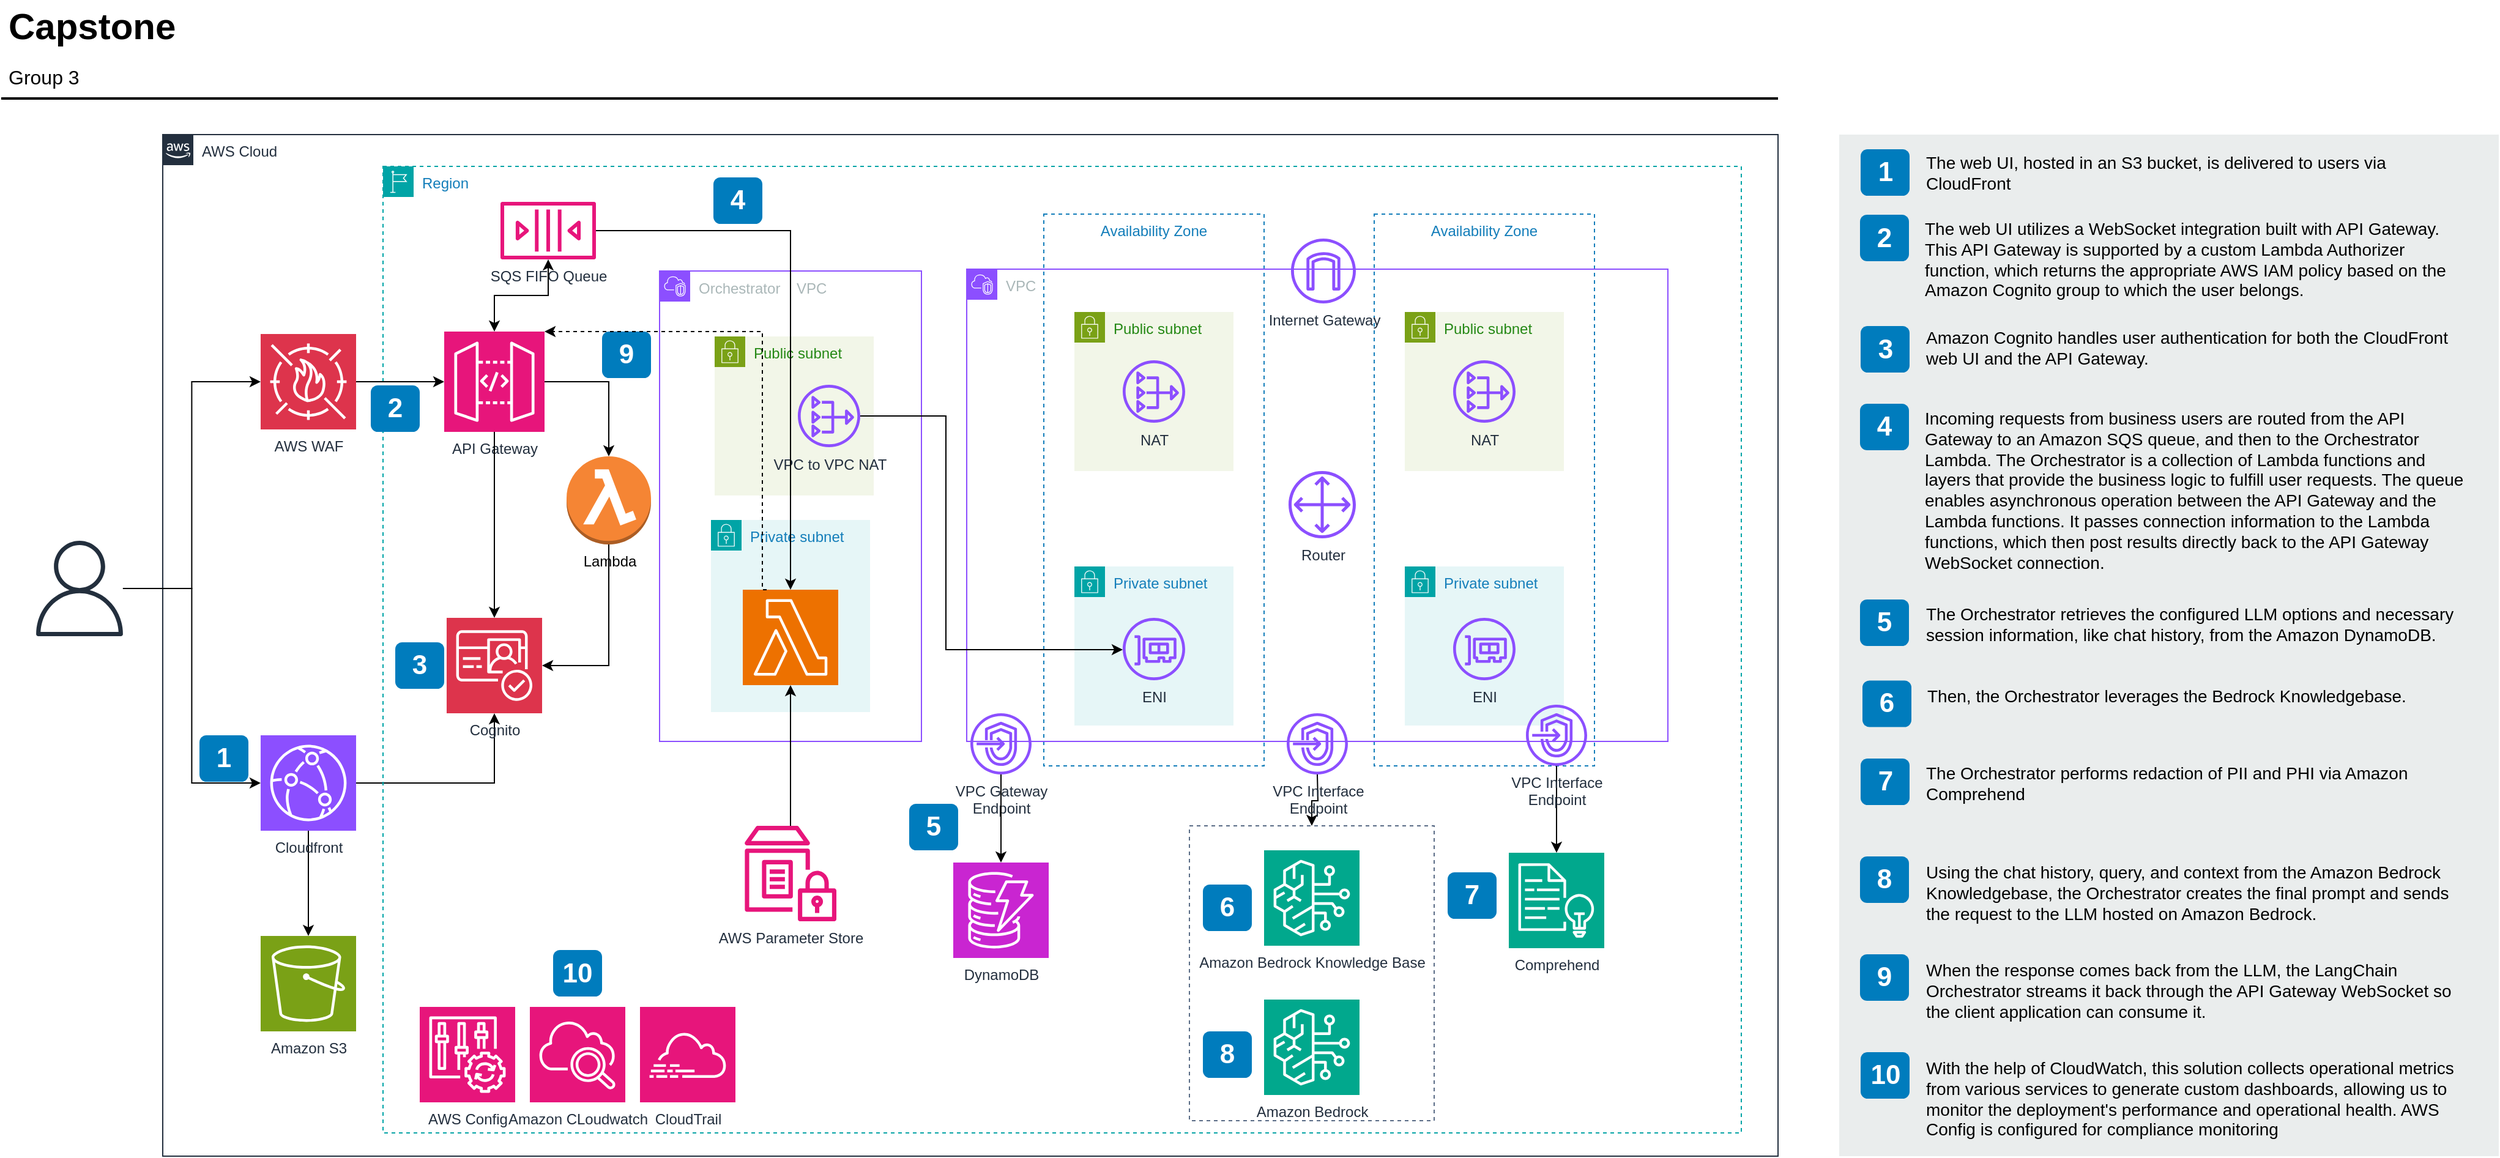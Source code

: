 <mxfile version="24.7.17" pages="3">
  <diagram id="Ht1M8jgEwFfnCIfOTk4-" name="Page-1">
    <mxGraphModel dx="1660" dy="948" grid="1" gridSize="10" guides="1" tooltips="1" connect="1" arrows="1" fold="1" page="1" pageScale="1" pageWidth="827" pageHeight="1169" math="0" shadow="0">
      <root>
        <mxCell id="0" />
        <mxCell id="1" parent="0" />
        <mxCell id="UEzPUAAOIrF-is8g5C7q-2" value="AWS Cloud" style="points=[[0,0],[0.25,0],[0.5,0],[0.75,0],[1,0],[1,0.25],[1,0.5],[1,0.75],[1,1],[0.75,1],[0.5,1],[0.25,1],[0,1],[0,0.75],[0,0.5],[0,0.25]];outlineConnect=0;gradientColor=none;html=1;whiteSpace=wrap;fontSize=12;fontStyle=0;shape=mxgraph.aws4.group;grIcon=mxgraph.aws4.group_aws_cloud_alt;strokeColor=#232F3E;fillColor=none;verticalAlign=top;align=left;spacingLeft=30;fontColor=#232F3E;dashed=0;container=1;pointerEvents=0;collapsible=0;recursiveResize=0;" parent="1" vertex="1">
          <mxGeometry x="140" y="175" width="1320" height="835" as="geometry" />
        </mxCell>
        <mxCell id="FGjQ4ox04--aDpbl9VDa-18" value="" style="edgeStyle=orthogonalEdgeStyle;rounded=0;orthogonalLoop=1;jettySize=auto;html=1;" edge="1" parent="UEzPUAAOIrF-is8g5C7q-2" source="FGjQ4ox04--aDpbl9VDa-3" target="FGjQ4ox04--aDpbl9VDa-17">
          <mxGeometry relative="1" as="geometry" />
        </mxCell>
        <mxCell id="FGjQ4ox04--aDpbl9VDa-3" value="Cloudfront" style="sketch=0;points=[[0,0,0],[0.25,0,0],[0.5,0,0],[0.75,0,0],[1,0,0],[0,1,0],[0.25,1,0],[0.5,1,0],[0.75,1,0],[1,1,0],[0,0.25,0],[0,0.5,0],[0,0.75,0],[1,0.25,0],[1,0.5,0],[1,0.75,0]];outlineConnect=0;fontColor=#232F3E;fillColor=#8C4FFF;strokeColor=#ffffff;dashed=0;verticalLabelPosition=bottom;verticalAlign=top;align=center;html=1;fontSize=12;fontStyle=0;aspect=fixed;shape=mxgraph.aws4.resourceIcon;resIcon=mxgraph.aws4.cloudfront;" vertex="1" parent="UEzPUAAOIrF-is8g5C7q-2">
          <mxGeometry x="80" y="491" width="78" height="78" as="geometry" />
        </mxCell>
        <mxCell id="FGjQ4ox04--aDpbl9VDa-17" value="Amazon S3" style="sketch=0;points=[[0,0,0],[0.25,0,0],[0.5,0,0],[0.75,0,0],[1,0,0],[0,1,0],[0.25,1,0],[0.5,1,0],[0.75,1,0],[1,1,0],[0,0.25,0],[0,0.5,0],[0,0.75,0],[1,0.25,0],[1,0.5,0],[1,0.75,0]];outlineConnect=0;fontColor=#232F3E;fillColor=#7AA116;strokeColor=#ffffff;dashed=0;verticalLabelPosition=bottom;verticalAlign=top;align=center;html=1;fontSize=12;fontStyle=0;aspect=fixed;shape=mxgraph.aws4.resourceIcon;resIcon=mxgraph.aws4.s3;" vertex="1" parent="UEzPUAAOIrF-is8g5C7q-2">
          <mxGeometry x="80" y="655" width="78" height="78" as="geometry" />
        </mxCell>
        <mxCell id="FGjQ4ox04--aDpbl9VDa-35" style="edgeStyle=orthogonalEdgeStyle;rounded=0;orthogonalLoop=1;jettySize=auto;html=1;exitX=1;exitY=0.5;exitDx=0;exitDy=0;exitPerimeter=0;entryX=0.5;entryY=1;entryDx=0;entryDy=0;entryPerimeter=0;" edge="1" parent="UEzPUAAOIrF-is8g5C7q-2" source="FGjQ4ox04--aDpbl9VDa-3" target="FGjQ4ox04--aDpbl9VDa-1">
          <mxGeometry relative="1" as="geometry" />
        </mxCell>
        <mxCell id="FGjQ4ox04--aDpbl9VDa-37" value="Region" style="points=[[0,0],[0.25,0],[0.5,0],[0.75,0],[1,0],[1,0.25],[1,0.5],[1,0.75],[1,1],[0.75,1],[0.5,1],[0.25,1],[0,1],[0,0.75],[0,0.5],[0,0.25]];outlineConnect=0;gradientColor=none;html=1;whiteSpace=wrap;fontSize=12;fontStyle=0;container=1;pointerEvents=0;collapsible=0;recursiveResize=0;shape=mxgraph.aws4.group;grIcon=mxgraph.aws4.group_region;strokeColor=#00A4A6;fillColor=none;verticalAlign=top;align=left;spacingLeft=30;fontColor=#147EBA;dashed=1;" vertex="1" parent="UEzPUAAOIrF-is8g5C7q-2">
          <mxGeometry x="180" y="26" width="1110" height="790" as="geometry" />
        </mxCell>
        <mxCell id="FGjQ4ox04--aDpbl9VDa-29" value="SQS FIFO Queue" style="sketch=0;outlineConnect=0;fontColor=#232F3E;gradientColor=none;fillColor=#E7157B;strokeColor=none;dashed=0;verticalLabelPosition=bottom;verticalAlign=top;align=center;html=1;fontSize=12;fontStyle=0;aspect=fixed;pointerEvents=1;shape=mxgraph.aws4.queue;" vertex="1" parent="FGjQ4ox04--aDpbl9VDa-37">
          <mxGeometry x="96" y="29" width="78" height="47" as="geometry" />
        </mxCell>
        <mxCell id="UEzPUAAOIrF-is8g5C7q-52" value="3" style="rounded=1;whiteSpace=wrap;html=1;fillColor=#007CBD;strokeColor=none;fontColor=#FFFFFF;fontStyle=1;fontSize=22;" parent="FGjQ4ox04--aDpbl9VDa-37" vertex="1">
          <mxGeometry x="10" y="389" width="40" height="38" as="geometry" />
        </mxCell>
        <mxCell id="UEzPUAAOIrF-is8g5C7q-53" value="4" style="rounded=1;whiteSpace=wrap;html=1;fillColor=#007CBD;strokeColor=none;fontColor=#FFFFFF;fontStyle=1;fontSize=22;" parent="FGjQ4ox04--aDpbl9VDa-37" vertex="1">
          <mxGeometry x="270" y="9" width="40" height="38" as="geometry" />
        </mxCell>
        <mxCell id="FGjQ4ox04--aDpbl9VDa-1" value="Cognito" style="sketch=0;points=[[0,0,0],[0.25,0,0],[0.5,0,0],[0.75,0,0],[1,0,0],[0,1,0],[0.25,1,0],[0.5,1,0],[0.75,1,0],[1,1,0],[0,0.25,0],[0,0.5,0],[0,0.75,0],[1,0.25,0],[1,0.5,0],[1,0.75,0]];outlineConnect=0;fontColor=#232F3E;fillColor=#DD344C;strokeColor=#ffffff;dashed=0;verticalLabelPosition=bottom;verticalAlign=top;align=center;html=1;fontSize=12;fontStyle=0;aspect=fixed;shape=mxgraph.aws4.resourceIcon;resIcon=mxgraph.aws4.cognito;" vertex="1" parent="FGjQ4ox04--aDpbl9VDa-37">
          <mxGeometry x="52" y="369" width="78" height="78" as="geometry" />
        </mxCell>
        <mxCell id="UEzPUAAOIrF-is8g5C7q-54" value="5" style="rounded=1;whiteSpace=wrap;html=1;fillColor=#007CBD;strokeColor=none;fontColor=#FFFFFF;fontStyle=1;fontSize=22;" parent="FGjQ4ox04--aDpbl9VDa-37" vertex="1">
          <mxGeometry x="430" y="521" width="40" height="38" as="geometry" />
        </mxCell>
        <mxCell id="UEzPUAAOIrF-is8g5C7q-55" value="6" style="rounded=1;whiteSpace=wrap;html=1;fillColor=#007CBD;strokeColor=none;fontColor=#FFFFFF;fontStyle=1;fontSize=22;" parent="FGjQ4ox04--aDpbl9VDa-37" vertex="1">
          <mxGeometry x="670" y="587" width="40" height="38" as="geometry" />
        </mxCell>
        <mxCell id="UEzPUAAOIrF-is8g5C7q-57" value="8" style="rounded=1;whiteSpace=wrap;html=1;fillColor=#007CBD;strokeColor=none;fontColor=#FFFFFF;fontStyle=1;fontSize=22;" parent="FGjQ4ox04--aDpbl9VDa-37" vertex="1">
          <mxGeometry x="670" y="707" width="40" height="38" as="geometry" />
        </mxCell>
        <mxCell id="UEzPUAAOIrF-is8g5C7q-58" value="9" style="rounded=1;whiteSpace=wrap;html=1;fillColor=#007CBD;strokeColor=none;fontColor=#FFFFFF;fontStyle=1;fontSize=22;" parent="FGjQ4ox04--aDpbl9VDa-37" vertex="1">
          <mxGeometry x="179" y="135" width="40" height="38" as="geometry" />
        </mxCell>
        <mxCell id="FGjQ4ox04--aDpbl9VDa-4" value="DynamoDB" style="sketch=0;points=[[0,0,0],[0.25,0,0],[0.5,0,0],[0.75,0,0],[1,0,0],[0,1,0],[0.25,1,0],[0.5,1,0],[0.75,1,0],[1,1,0],[0,0.25,0],[0,0.5,0],[0,0.75,0],[1,0.25,0],[1,0.5,0],[1,0.75,0]];outlineConnect=0;fontColor=#232F3E;fillColor=#C925D1;strokeColor=#ffffff;dashed=0;verticalLabelPosition=bottom;verticalAlign=top;align=center;html=1;fontSize=12;fontStyle=0;aspect=fixed;shape=mxgraph.aws4.resourceIcon;resIcon=mxgraph.aws4.dynamodb;" vertex="1" parent="FGjQ4ox04--aDpbl9VDa-37">
          <mxGeometry x="466" y="569" width="78" height="78" as="geometry" />
        </mxCell>
        <mxCell id="FGjQ4ox04--aDpbl9VDa-6" value="Amazon Bedrock" style="sketch=0;points=[[0,0,0],[0.25,0,0],[0.5,0,0],[0.75,0,0],[1,0,0],[0,1,0],[0.25,1,0],[0.5,1,0],[0.75,1,0],[1,1,0],[0,0.25,0],[0,0.5,0],[0,0.75,0],[1,0.25,0],[1,0.5,0],[1,0.75,0]];outlineConnect=0;fontColor=#232F3E;fillColor=#01A88D;strokeColor=#ffffff;dashed=0;verticalLabelPosition=bottom;verticalAlign=top;align=center;html=1;fontSize=12;fontStyle=0;aspect=fixed;shape=mxgraph.aws4.resourceIcon;resIcon=mxgraph.aws4.bedrock;" vertex="1" parent="FGjQ4ox04--aDpbl9VDa-37">
          <mxGeometry x="720" y="681" width="78" height="78" as="geometry" />
        </mxCell>
        <mxCell id="FGjQ4ox04--aDpbl9VDa-8" value="Amazon&amp;nbsp;&lt;span style=&quot;background-color: initial;&quot;&gt;Bedrock Knowledge Base&lt;/span&gt;" style="sketch=0;points=[[0,0,0],[0.25,0,0],[0.5,0,0],[0.75,0,0],[1,0,0],[0,1,0],[0.25,1,0],[0.5,1,0],[0.75,1,0],[1,1,0],[0,0.25,0],[0,0.5,0],[0,0.75,0],[1,0.25,0],[1,0.5,0],[1,0.75,0]];outlineConnect=0;fontColor=#232F3E;fillColor=#01A88D;strokeColor=#ffffff;dashed=0;verticalLabelPosition=bottom;verticalAlign=top;align=center;html=1;fontSize=12;fontStyle=0;aspect=fixed;shape=mxgraph.aws4.resourceIcon;resIcon=mxgraph.aws4.bedrock;" vertex="1" parent="FGjQ4ox04--aDpbl9VDa-37">
          <mxGeometry x="720" y="559" width="78" height="78" as="geometry" />
        </mxCell>
        <mxCell id="UEzPUAAOIrF-is8g5C7q-56" value="7" style="rounded=1;whiteSpace=wrap;html=1;fillColor=#007CBD;strokeColor=none;fontColor=#FFFFFF;fontStyle=1;fontSize=22;" parent="FGjQ4ox04--aDpbl9VDa-37" vertex="1">
          <mxGeometry x="870" y="577" width="40" height="38" as="geometry" />
        </mxCell>
        <mxCell id="FGjQ4ox04--aDpbl9VDa-48" value="Availability Zone" style="fillColor=none;strokeColor=#147EBA;dashed=1;verticalAlign=top;fontStyle=0;fontColor=#147EBA;whiteSpace=wrap;html=1;" vertex="1" parent="FGjQ4ox04--aDpbl9VDa-37">
          <mxGeometry x="540" y="39" width="180" height="451" as="geometry" />
        </mxCell>
        <mxCell id="FGjQ4ox04--aDpbl9VDa-49" value="Public subnet" style="points=[[0,0],[0.25,0],[0.5,0],[0.75,0],[1,0],[1,0.25],[1,0.5],[1,0.75],[1,1],[0.75,1],[0.5,1],[0.25,1],[0,1],[0,0.75],[0,0.5],[0,0.25]];outlineConnect=0;gradientColor=none;html=1;whiteSpace=wrap;fontSize=12;fontStyle=0;container=1;pointerEvents=0;collapsible=0;recursiveResize=0;shape=mxgraph.aws4.group;grIcon=mxgraph.aws4.group_security_group;grStroke=0;strokeColor=#7AA116;fillColor=#F2F6E8;verticalAlign=top;align=left;spacingLeft=30;fontColor=#248814;dashed=0;" vertex="1" parent="FGjQ4ox04--aDpbl9VDa-37">
          <mxGeometry x="565" y="119" width="130" height="130" as="geometry" />
        </mxCell>
        <mxCell id="FGjQ4ox04--aDpbl9VDa-52" value="NAT" style="sketch=0;outlineConnect=0;fontColor=#232F3E;gradientColor=none;fillColor=#8C4FFF;strokeColor=none;dashed=0;verticalLabelPosition=bottom;verticalAlign=top;align=center;html=1;fontSize=12;fontStyle=0;aspect=fixed;pointerEvents=1;shape=mxgraph.aws4.nat_gateway;" vertex="1" parent="FGjQ4ox04--aDpbl9VDa-49">
          <mxGeometry x="39.5" y="39.5" width="51" height="51" as="geometry" />
        </mxCell>
        <mxCell id="FGjQ4ox04--aDpbl9VDa-50" value="Private subnet" style="points=[[0,0],[0.25,0],[0.5,0],[0.75,0],[1,0],[1,0.25],[1,0.5],[1,0.75],[1,1],[0.75,1],[0.5,1],[0.25,1],[0,1],[0,0.75],[0,0.5],[0,0.25]];outlineConnect=0;gradientColor=none;html=1;whiteSpace=wrap;fontSize=12;fontStyle=0;container=1;pointerEvents=0;collapsible=0;recursiveResize=0;shape=mxgraph.aws4.group;grIcon=mxgraph.aws4.group_security_group;grStroke=0;strokeColor=#00A4A6;fillColor=#E6F6F7;verticalAlign=top;align=left;spacingLeft=30;fontColor=#147EBA;dashed=0;" vertex="1" parent="FGjQ4ox04--aDpbl9VDa-37">
          <mxGeometry x="565" y="327" width="130" height="130" as="geometry" />
        </mxCell>
        <mxCell id="FGjQ4ox04--aDpbl9VDa-53" value="ENI" style="sketch=0;outlineConnect=0;fontColor=#232F3E;gradientColor=none;fillColor=#8C4FFF;strokeColor=none;dashed=0;verticalLabelPosition=bottom;verticalAlign=top;align=center;html=1;fontSize=12;fontStyle=0;aspect=fixed;pointerEvents=1;shape=mxgraph.aws4.elastic_network_interface;" vertex="1" parent="FGjQ4ox04--aDpbl9VDa-50">
          <mxGeometry x="39.5" y="42" width="51" height="51" as="geometry" />
        </mxCell>
        <mxCell id="FGjQ4ox04--aDpbl9VDa-59" value="Availability Zone" style="fillColor=none;strokeColor=#147EBA;dashed=1;verticalAlign=top;fontStyle=0;fontColor=#147EBA;whiteSpace=wrap;html=1;" vertex="1" parent="FGjQ4ox04--aDpbl9VDa-37">
          <mxGeometry x="810" y="39" width="180" height="451" as="geometry" />
        </mxCell>
        <mxCell id="FGjQ4ox04--aDpbl9VDa-60" value="Public subnet" style="points=[[0,0],[0.25,0],[0.5,0],[0.75,0],[1,0],[1,0.25],[1,0.5],[1,0.75],[1,1],[0.75,1],[0.5,1],[0.25,1],[0,1],[0,0.75],[0,0.5],[0,0.25]];outlineConnect=0;gradientColor=none;html=1;whiteSpace=wrap;fontSize=12;fontStyle=0;container=1;pointerEvents=0;collapsible=0;recursiveResize=0;shape=mxgraph.aws4.group;grIcon=mxgraph.aws4.group_security_group;grStroke=0;strokeColor=#7AA116;fillColor=#F2F6E8;verticalAlign=top;align=left;spacingLeft=30;fontColor=#248814;dashed=0;" vertex="1" parent="FGjQ4ox04--aDpbl9VDa-37">
          <mxGeometry x="835" y="119" width="130" height="130" as="geometry" />
        </mxCell>
        <mxCell id="FGjQ4ox04--aDpbl9VDa-61" value="NAT" style="sketch=0;outlineConnect=0;fontColor=#232F3E;gradientColor=none;fillColor=#8C4FFF;strokeColor=none;dashed=0;verticalLabelPosition=bottom;verticalAlign=top;align=center;html=1;fontSize=12;fontStyle=0;aspect=fixed;pointerEvents=1;shape=mxgraph.aws4.nat_gateway;" vertex="1" parent="FGjQ4ox04--aDpbl9VDa-60">
          <mxGeometry x="39.5" y="39.5" width="51" height="51" as="geometry" />
        </mxCell>
        <mxCell id="FGjQ4ox04--aDpbl9VDa-62" value="Private subnet" style="points=[[0,0],[0.25,0],[0.5,0],[0.75,0],[1,0],[1,0.25],[1,0.5],[1,0.75],[1,1],[0.75,1],[0.5,1],[0.25,1],[0,1],[0,0.75],[0,0.5],[0,0.25]];outlineConnect=0;gradientColor=none;html=1;whiteSpace=wrap;fontSize=12;fontStyle=0;container=1;pointerEvents=0;collapsible=0;recursiveResize=0;shape=mxgraph.aws4.group;grIcon=mxgraph.aws4.group_security_group;grStroke=0;strokeColor=#00A4A6;fillColor=#E6F6F7;verticalAlign=top;align=left;spacingLeft=30;fontColor=#147EBA;dashed=0;" vertex="1" parent="FGjQ4ox04--aDpbl9VDa-37">
          <mxGeometry x="835" y="327" width="130" height="130" as="geometry" />
        </mxCell>
        <mxCell id="FGjQ4ox04--aDpbl9VDa-63" value="ENI" style="sketch=0;outlineConnect=0;fontColor=#232F3E;gradientColor=none;fillColor=#8C4FFF;strokeColor=none;dashed=0;verticalLabelPosition=bottom;verticalAlign=top;align=center;html=1;fontSize=12;fontStyle=0;aspect=fixed;pointerEvents=1;shape=mxgraph.aws4.elastic_network_interface;" vertex="1" parent="FGjQ4ox04--aDpbl9VDa-62">
          <mxGeometry x="39.5" y="42" width="51" height="51" as="geometry" />
        </mxCell>
        <mxCell id="FGjQ4ox04--aDpbl9VDa-64" value="VPC" style="points=[[0,0],[0.25,0],[0.5,0],[0.75,0],[1,0],[1,0.25],[1,0.5],[1,0.75],[1,1],[0.75,1],[0.5,1],[0.25,1],[0,1],[0,0.75],[0,0.5],[0,0.25]];outlineConnect=0;gradientColor=none;html=1;whiteSpace=wrap;fontSize=12;fontStyle=0;container=1;pointerEvents=0;collapsible=0;recursiveResize=0;shape=mxgraph.aws4.group;grIcon=mxgraph.aws4.group_vpc2;strokeColor=#8C4FFF;fillColor=none;verticalAlign=top;align=left;spacingLeft=30;fontColor=#AAB7B8;dashed=0;" vertex="1" parent="FGjQ4ox04--aDpbl9VDa-37">
          <mxGeometry x="477" y="84" width="573" height="386" as="geometry" />
        </mxCell>
        <mxCell id="FGjQ4ox04--aDpbl9VDa-70" value="Router" style="sketch=0;outlineConnect=0;fontColor=#232F3E;gradientColor=none;fillColor=#8C4FFF;strokeColor=none;dashed=0;verticalLabelPosition=bottom;verticalAlign=top;align=center;html=1;fontSize=12;fontStyle=0;aspect=fixed;pointerEvents=1;shape=mxgraph.aws4.customer_gateway;" vertex="1" parent="FGjQ4ox04--aDpbl9VDa-64">
          <mxGeometry x="263" y="165" width="55" height="55" as="geometry" />
        </mxCell>
        <mxCell id="FGjQ4ox04--aDpbl9VDa-69" value="Internet Gateway" style="sketch=0;outlineConnect=0;fontColor=#232F3E;gradientColor=none;fillColor=#8C4FFF;strokeColor=none;dashed=0;verticalLabelPosition=bottom;verticalAlign=top;align=center;html=1;fontSize=12;fontStyle=0;aspect=fixed;pointerEvents=1;shape=mxgraph.aws4.internet_gateway;" vertex="1" parent="FGjQ4ox04--aDpbl9VDa-64">
          <mxGeometry x="265" y="-25" width="53" height="53" as="geometry" />
        </mxCell>
        <mxCell id="FGjQ4ox04--aDpbl9VDa-9" value="Amazon CLoudwatch" style="sketch=0;points=[[0,0,0],[0.25,0,0],[0.5,0,0],[0.75,0,0],[1,0,0],[0,1,0],[0.25,1,0],[0.5,1,0],[0.75,1,0],[1,1,0],[0,0.25,0],[0,0.5,0],[0,0.75,0],[1,0.25,0],[1,0.5,0],[1,0.75,0]];points=[[0,0,0],[0.25,0,0],[0.5,0,0],[0.75,0,0],[1,0,0],[0,1,0],[0.25,1,0],[0.5,1,0],[0.75,1,0],[1,1,0],[0,0.25,0],[0,0.5,0],[0,0.75,0],[1,0.25,0],[1,0.5,0],[1,0.75,0]];outlineConnect=0;fontColor=#232F3E;fillColor=#E7157B;strokeColor=#ffffff;dashed=0;verticalLabelPosition=bottom;verticalAlign=top;align=center;html=1;fontSize=12;fontStyle=0;aspect=fixed;shape=mxgraph.aws4.resourceIcon;resIcon=mxgraph.aws4.cloudwatch_2;" vertex="1" parent="FGjQ4ox04--aDpbl9VDa-37">
          <mxGeometry x="120" y="687" width="78" height="78" as="geometry" />
        </mxCell>
        <mxCell id="FGjQ4ox04--aDpbl9VDa-65" value="Comprehend" style="sketch=0;points=[[0,0,0],[0.25,0,0],[0.5,0,0],[0.75,0,0],[1,0,0],[0,1,0],[0.25,1,0],[0.5,1,0],[0.75,1,0],[1,1,0],[0,0.25,0],[0,0.5,0],[0,0.75,0],[1,0.25,0],[1,0.5,0],[1,0.75,0]];outlineConnect=0;fontColor=#232F3E;fillColor=#01A88D;strokeColor=#ffffff;dashed=0;verticalLabelPosition=bottom;verticalAlign=top;align=center;html=1;fontSize=12;fontStyle=0;aspect=fixed;shape=mxgraph.aws4.resourceIcon;resIcon=mxgraph.aws4.comprehend;" vertex="1" parent="FGjQ4ox04--aDpbl9VDa-37">
          <mxGeometry x="920" y="561" width="78" height="78" as="geometry" />
        </mxCell>
        <mxCell id="FGjQ4ox04--aDpbl9VDa-73" value="" style="edgeStyle=orthogonalEdgeStyle;rounded=0;orthogonalLoop=1;jettySize=auto;html=1;" edge="1" parent="FGjQ4ox04--aDpbl9VDa-37" target="FGjQ4ox04--aDpbl9VDa-71">
          <mxGeometry relative="1" as="geometry">
            <mxPoint x="763.5" y="497" as="sourcePoint" />
          </mxGeometry>
        </mxCell>
        <mxCell id="FGjQ4ox04--aDpbl9VDa-66" value="VPC Gateway&lt;div&gt;Endpoint&lt;/div&gt;" style="sketch=0;outlineConnect=0;fontColor=#232F3E;gradientColor=none;fillColor=#8C4FFF;strokeColor=none;dashed=0;verticalLabelPosition=bottom;verticalAlign=top;align=center;html=1;fontSize=12;fontStyle=0;aspect=fixed;pointerEvents=1;shape=mxgraph.aws4.endpoints;" vertex="1" parent="FGjQ4ox04--aDpbl9VDa-37">
          <mxGeometry x="480" y="447" width="50" height="50" as="geometry" />
        </mxCell>
        <mxCell id="FGjQ4ox04--aDpbl9VDa-71" value="" style="fillColor=none;strokeColor=#5A6C86;dashed=1;verticalAlign=top;fontStyle=0;fontColor=#5A6C86;whiteSpace=wrap;html=1;" vertex="1" parent="FGjQ4ox04--aDpbl9VDa-37">
          <mxGeometry x="659" y="539" width="200" height="241" as="geometry" />
        </mxCell>
        <mxCell id="FGjQ4ox04--aDpbl9VDa-75" style="edgeStyle=orthogonalEdgeStyle;rounded=0;orthogonalLoop=1;jettySize=auto;html=1;entryX=0.5;entryY=0;entryDx=0;entryDy=0;entryPerimeter=0;" edge="1" parent="FGjQ4ox04--aDpbl9VDa-37" source="FGjQ4ox04--aDpbl9VDa-66" target="FGjQ4ox04--aDpbl9VDa-4">
          <mxGeometry relative="1" as="geometry" />
        </mxCell>
        <mxCell id="FGjQ4ox04--aDpbl9VDa-2" value="API Gateway" style="sketch=0;points=[[0,0,0],[0.25,0,0],[0.5,0,0],[0.75,0,0],[1,0,0],[0,1,0],[0.25,1,0],[0.5,1,0],[0.75,1,0],[1,1,0],[0,0.25,0],[0,0.5,0],[0,0.75,0],[1,0.25,0],[1,0.5,0],[1,0.75,0]];outlineConnect=0;fontColor=#232F3E;fillColor=#E7157B;strokeColor=#ffffff;dashed=0;verticalLabelPosition=bottom;verticalAlign=top;align=center;html=1;fontSize=12;fontStyle=0;aspect=fixed;shape=mxgraph.aws4.resourceIcon;resIcon=mxgraph.aws4.api_gateway;" vertex="1" parent="FGjQ4ox04--aDpbl9VDa-37">
          <mxGeometry x="50" y="135" width="82" height="82" as="geometry" />
        </mxCell>
        <mxCell id="FGjQ4ox04--aDpbl9VDa-19" value="" style="edgeStyle=orthogonalEdgeStyle;rounded=0;orthogonalLoop=1;jettySize=auto;html=1;" edge="1" parent="FGjQ4ox04--aDpbl9VDa-37" source="FGjQ4ox04--aDpbl9VDa-2" target="FGjQ4ox04--aDpbl9VDa-1">
          <mxGeometry relative="1" as="geometry" />
        </mxCell>
        <mxCell id="FGjQ4ox04--aDpbl9VDa-33" style="edgeStyle=orthogonalEdgeStyle;rounded=0;orthogonalLoop=1;jettySize=auto;html=1;startArrow=classic;startFill=1;" edge="1" parent="FGjQ4ox04--aDpbl9VDa-37" source="FGjQ4ox04--aDpbl9VDa-2" target="FGjQ4ox04--aDpbl9VDa-29">
          <mxGeometry relative="1" as="geometry" />
        </mxCell>
        <mxCell id="FGjQ4ox04--aDpbl9VDa-27" value="AWS Parameter Store" style="sketch=0;outlineConnect=0;fontColor=#232F3E;gradientColor=none;fillColor=#E7157B;strokeColor=none;dashed=0;verticalLabelPosition=bottom;verticalAlign=top;align=center;html=1;fontSize=12;fontStyle=0;aspect=fixed;pointerEvents=1;shape=mxgraph.aws4.parameter_store;" vertex="1" parent="FGjQ4ox04--aDpbl9VDa-37">
          <mxGeometry x="295.5" y="539" width="75" height="78" as="geometry" />
        </mxCell>
        <mxCell id="FGjQ4ox04--aDpbl9VDa-5" value="Lambda" style="outlineConnect=0;dashed=0;verticalLabelPosition=bottom;verticalAlign=top;align=center;html=1;shape=mxgraph.aws3.lambda_function;fillColor=#F58534;gradientColor=none;" vertex="1" parent="FGjQ4ox04--aDpbl9VDa-37">
          <mxGeometry x="150" y="237" width="69" height="72" as="geometry" />
        </mxCell>
        <mxCell id="FGjQ4ox04--aDpbl9VDa-13" style="edgeStyle=orthogonalEdgeStyle;rounded=0;orthogonalLoop=1;jettySize=auto;html=1;exitX=1;exitY=0.5;exitDx=0;exitDy=0;exitPerimeter=0;entryX=0.5;entryY=0;entryDx=0;entryDy=0;entryPerimeter=0;" edge="1" parent="FGjQ4ox04--aDpbl9VDa-37" source="FGjQ4ox04--aDpbl9VDa-2" target="FGjQ4ox04--aDpbl9VDa-5">
          <mxGeometry relative="1" as="geometry" />
        </mxCell>
        <mxCell id="FGjQ4ox04--aDpbl9VDa-14" style="edgeStyle=orthogonalEdgeStyle;rounded=0;orthogonalLoop=1;jettySize=auto;html=1;exitX=0.5;exitY=1;exitDx=0;exitDy=0;exitPerimeter=0;entryX=1;entryY=0.5;entryDx=0;entryDy=0;entryPerimeter=0;" edge="1" parent="FGjQ4ox04--aDpbl9VDa-37" source="FGjQ4ox04--aDpbl9VDa-5" target="FGjQ4ox04--aDpbl9VDa-1">
          <mxGeometry relative="1" as="geometry" />
        </mxCell>
        <mxCell id="FGjQ4ox04--aDpbl9VDa-78" value="Orchestrator&amp;nbsp; &amp;nbsp; VPC" style="points=[[0,0],[0.25,0],[0.5,0],[0.75,0],[1,0],[1,0.25],[1,0.5],[1,0.75],[1,1],[0.75,1],[0.5,1],[0.25,1],[0,1],[0,0.75],[0,0.5],[0,0.25]];outlineConnect=0;gradientColor=none;html=1;whiteSpace=wrap;fontSize=12;fontStyle=0;container=1;pointerEvents=0;collapsible=0;recursiveResize=0;shape=mxgraph.aws4.group;grIcon=mxgraph.aws4.group_vpc2;strokeColor=#8C4FFF;fillColor=none;verticalAlign=top;align=left;spacingLeft=30;fontColor=#AAB7B8;dashed=0;" vertex="1" parent="FGjQ4ox04--aDpbl9VDa-37">
          <mxGeometry x="226" y="85.5" width="214" height="384.5" as="geometry" />
        </mxCell>
        <mxCell id="FGjQ4ox04--aDpbl9VDa-79" value="Private subnet" style="points=[[0,0],[0.25,0],[0.5,0],[0.75,0],[1,0],[1,0.25],[1,0.5],[1,0.75],[1,1],[0.75,1],[0.5,1],[0.25,1],[0,1],[0,0.75],[0,0.5],[0,0.25]];outlineConnect=0;gradientColor=none;html=1;whiteSpace=wrap;fontSize=12;fontStyle=0;container=1;pointerEvents=0;collapsible=0;recursiveResize=0;shape=mxgraph.aws4.group;grIcon=mxgraph.aws4.group_security_group;grStroke=0;strokeColor=#00A4A6;fillColor=#E6F6F7;verticalAlign=top;align=left;spacingLeft=30;fontColor=#147EBA;dashed=0;" vertex="1" parent="FGjQ4ox04--aDpbl9VDa-78">
          <mxGeometry x="42" y="203.5" width="130" height="157" as="geometry" />
        </mxCell>
        <mxCell id="FGjQ4ox04--aDpbl9VDa-21" value="" style="sketch=0;points=[[0,0,0],[0.25,0,0],[0.5,0,0],[0.75,0,0],[1,0,0],[0,1,0],[0.25,1,0],[0.5,1,0],[0.75,1,0],[1,1,0],[0,0.25,0],[0,0.5,0],[0,0.75,0],[1,0.25,0],[1,0.5,0],[1,0.75,0]];outlineConnect=0;fontColor=#232F3E;fillColor=#ED7100;strokeColor=#ffffff;dashed=0;verticalLabelPosition=bottom;verticalAlign=top;align=center;html=1;fontSize=12;fontStyle=0;aspect=fixed;shape=mxgraph.aws4.resourceIcon;resIcon=mxgraph.aws4.lambda;" vertex="1" parent="FGjQ4ox04--aDpbl9VDa-79">
          <mxGeometry x="26" y="57" width="78" height="78" as="geometry" />
        </mxCell>
        <mxCell id="FGjQ4ox04--aDpbl9VDa-87" value="Public subnet" style="points=[[0,0],[0.25,0],[0.5,0],[0.75,0],[1,0],[1,0.25],[1,0.5],[1,0.75],[1,1],[0.75,1],[0.5,1],[0.25,1],[0,1],[0,0.75],[0,0.5],[0,0.25]];outlineConnect=0;gradientColor=none;html=1;whiteSpace=wrap;fontSize=12;fontStyle=0;container=1;pointerEvents=0;collapsible=0;recursiveResize=0;shape=mxgraph.aws4.group;grIcon=mxgraph.aws4.group_security_group;grStroke=0;strokeColor=#7AA116;fillColor=#F2F6E8;verticalAlign=top;align=left;spacingLeft=30;fontColor=#248814;dashed=0;" vertex="1" parent="FGjQ4ox04--aDpbl9VDa-78">
          <mxGeometry x="45" y="53.5" width="130" height="130" as="geometry" />
        </mxCell>
        <mxCell id="FGjQ4ox04--aDpbl9VDa-51" value="VPC to VPC NAT" style="sketch=0;outlineConnect=0;fontColor=#232F3E;gradientColor=none;fillColor=#8C4FFF;strokeColor=none;dashed=0;verticalLabelPosition=bottom;verticalAlign=top;align=center;html=1;fontSize=12;fontStyle=0;aspect=fixed;pointerEvents=1;shape=mxgraph.aws4.nat_gateway;" vertex="1" parent="FGjQ4ox04--aDpbl9VDa-87">
          <mxGeometry x="68" y="39.5" width="51" height="51" as="geometry" />
        </mxCell>
        <mxCell id="FGjQ4ox04--aDpbl9VDa-34" style="edgeStyle=orthogonalEdgeStyle;rounded=0;orthogonalLoop=1;jettySize=auto;html=1;" edge="1" parent="FGjQ4ox04--aDpbl9VDa-37" source="FGjQ4ox04--aDpbl9VDa-29" target="FGjQ4ox04--aDpbl9VDa-21">
          <mxGeometry relative="1" as="geometry" />
        </mxCell>
        <mxCell id="FGjQ4ox04--aDpbl9VDa-40" style="edgeStyle=orthogonalEdgeStyle;rounded=0;orthogonalLoop=1;jettySize=auto;html=1;entryX=1;entryY=0;entryDx=0;entryDy=0;entryPerimeter=0;dashed=1;exitX=0.25;exitY=0;exitDx=0;exitDy=0;exitPerimeter=0;" edge="1" parent="FGjQ4ox04--aDpbl9VDa-37" source="FGjQ4ox04--aDpbl9VDa-21" target="FGjQ4ox04--aDpbl9VDa-2">
          <mxGeometry relative="1" as="geometry">
            <Array as="points">
              <mxPoint x="310" y="346" />
              <mxPoint x="310" y="135" />
            </Array>
          </mxGeometry>
        </mxCell>
        <mxCell id="FGjQ4ox04--aDpbl9VDa-82" value="" style="edgeStyle=orthogonalEdgeStyle;rounded=0;orthogonalLoop=1;jettySize=auto;html=1;" edge="1" parent="FGjQ4ox04--aDpbl9VDa-37" source="FGjQ4ox04--aDpbl9VDa-81" target="FGjQ4ox04--aDpbl9VDa-65">
          <mxGeometry relative="1" as="geometry" />
        </mxCell>
        <mxCell id="FGjQ4ox04--aDpbl9VDa-81" value="VPC Interface&lt;div&gt;Endpoint&lt;/div&gt;" style="sketch=0;outlineConnect=0;fontColor=#232F3E;gradientColor=none;fillColor=#8C4FFF;strokeColor=none;dashed=0;verticalLabelPosition=bottom;verticalAlign=top;align=center;html=1;fontSize=12;fontStyle=0;aspect=fixed;pointerEvents=1;shape=mxgraph.aws4.endpoints;" vertex="1" parent="FGjQ4ox04--aDpbl9VDa-37">
          <mxGeometry x="934" y="440" width="50" height="50" as="geometry" />
        </mxCell>
        <mxCell id="FGjQ4ox04--aDpbl9VDa-80" value="VPC Interface&lt;div&gt;Endpoint&lt;/div&gt;" style="sketch=0;outlineConnect=0;fontColor=#232F3E;gradientColor=none;fillColor=#8C4FFF;strokeColor=none;dashed=0;verticalLabelPosition=bottom;verticalAlign=top;align=center;html=1;fontSize=12;fontStyle=0;aspect=fixed;pointerEvents=1;shape=mxgraph.aws4.endpoints;" vertex="1" parent="FGjQ4ox04--aDpbl9VDa-37">
          <mxGeometry x="738.5" y="447" width="50" height="50" as="geometry" />
        </mxCell>
        <mxCell id="FGjQ4ox04--aDpbl9VDa-88" style="edgeStyle=orthogonalEdgeStyle;rounded=0;orthogonalLoop=1;jettySize=auto;html=1;" edge="1" parent="FGjQ4ox04--aDpbl9VDa-37" source="FGjQ4ox04--aDpbl9VDa-51" target="FGjQ4ox04--aDpbl9VDa-53">
          <mxGeometry relative="1" as="geometry">
            <Array as="points">
              <mxPoint x="460" y="204" />
              <mxPoint x="460" y="395" />
            </Array>
          </mxGeometry>
        </mxCell>
        <mxCell id="UEzPUAAOIrF-is8g5C7q-41" value="2" style="rounded=1;whiteSpace=wrap;html=1;fillColor=#007CBD;strokeColor=none;fontColor=#FFFFFF;fontStyle=1;fontSize=22;" parent="FGjQ4ox04--aDpbl9VDa-37" vertex="1">
          <mxGeometry x="-10" y="179" width="40" height="38" as="geometry" />
        </mxCell>
        <mxCell id="FGjQ4ox04--aDpbl9VDa-92" value="10" style="rounded=1;whiteSpace=wrap;html=1;fillColor=#007CBD;strokeColor=none;fontColor=#FFFFFF;fontStyle=1;fontSize=22;" vertex="1" parent="FGjQ4ox04--aDpbl9VDa-37">
          <mxGeometry x="139" y="640.5" width="40" height="38" as="geometry" />
        </mxCell>
        <mxCell id="aZGB0NMkjL38bT1lfssL-2" style="edgeStyle=orthogonalEdgeStyle;rounded=0;orthogonalLoop=1;jettySize=auto;html=1;entryX=0.5;entryY=1;entryDx=0;entryDy=0;entryPerimeter=0;" edge="1" parent="FGjQ4ox04--aDpbl9VDa-37" source="FGjQ4ox04--aDpbl9VDa-27" target="FGjQ4ox04--aDpbl9VDa-21">
          <mxGeometry relative="1" as="geometry" />
        </mxCell>
        <mxCell id="IFxLqNtX0Aurv63y7FU7-1" value="AWS Config" style="sketch=0;points=[[0,0,0],[0.25,0,0],[0.5,0,0],[0.75,0,0],[1,0,0],[0,1,0],[0.25,1,0],[0.5,1,0],[0.75,1,0],[1,1,0],[0,0.25,0],[0,0.5,0],[0,0.75,0],[1,0.25,0],[1,0.5,0],[1,0.75,0]];points=[[0,0,0],[0.25,0,0],[0.5,0,0],[0.75,0,0],[1,0,0],[0,1,0],[0.25,1,0],[0.5,1,0],[0.75,1,0],[1,1,0],[0,0.25,0],[0,0.5,0],[0,0.75,0],[1,0.25,0],[1,0.5,0],[1,0.75,0]];outlineConnect=0;fontColor=#232F3E;fillColor=#E7157B;strokeColor=#ffffff;dashed=0;verticalLabelPosition=bottom;verticalAlign=top;align=center;html=1;fontSize=12;fontStyle=0;aspect=fixed;shape=mxgraph.aws4.resourceIcon;resIcon=mxgraph.aws4.config;" vertex="1" parent="FGjQ4ox04--aDpbl9VDa-37">
          <mxGeometry x="30" y="687" width="78" height="78" as="geometry" />
        </mxCell>
        <mxCell id="EntL2qxDj8hgLHklzlao-1" value="CloudTrail" style="sketch=0;points=[[0,0,0],[0.25,0,0],[0.5,0,0],[0.75,0,0],[1,0,0],[0,1,0],[0.25,1,0],[0.5,1,0],[0.75,1,0],[1,1,0],[0,0.25,0],[0,0.5,0],[0,0.75,0],[1,0.25,0],[1,0.5,0],[1,0.75,0]];points=[[0,0,0],[0.25,0,0],[0.5,0,0],[0.75,0,0],[1,0,0],[0,1,0],[0.25,1,0],[0.5,1,0],[0.75,1,0],[1,1,0],[0,0.25,0],[0,0.5,0],[0,0.75,0],[1,0.25,0],[1,0.5,0],[1,0.75,0]];outlineConnect=0;fontColor=#232F3E;fillColor=#E7157B;strokeColor=#ffffff;dashed=0;verticalLabelPosition=bottom;verticalAlign=top;align=center;html=1;fontSize=12;fontStyle=0;aspect=fixed;shape=mxgraph.aws4.resourceIcon;resIcon=mxgraph.aws4.cloudtrail;" vertex="1" parent="FGjQ4ox04--aDpbl9VDa-37">
          <mxGeometry x="210" y="687" width="78" height="78" as="geometry" />
        </mxCell>
        <mxCell id="FGjQ4ox04--aDpbl9VDa-38" value="AWS WAF" style="sketch=0;points=[[0,0,0],[0.25,0,0],[0.5,0,0],[0.75,0,0],[1,0,0],[0,1,0],[0.25,1,0],[0.5,1,0],[0.75,1,0],[1,1,0],[0,0.25,0],[0,0.5,0],[0,0.75,0],[1,0.25,0],[1,0.5,0],[1,0.75,0]];outlineConnect=0;fontColor=#232F3E;fillColor=#DD344C;strokeColor=#ffffff;dashed=0;verticalLabelPosition=bottom;verticalAlign=top;align=center;html=1;fontSize=12;fontStyle=0;aspect=fixed;shape=mxgraph.aws4.resourceIcon;resIcon=mxgraph.aws4.waf;" vertex="1" parent="UEzPUAAOIrF-is8g5C7q-2">
          <mxGeometry x="80" y="163" width="78" height="78" as="geometry" />
        </mxCell>
        <mxCell id="FGjQ4ox04--aDpbl9VDa-11" style="edgeStyle=orthogonalEdgeStyle;rounded=0;orthogonalLoop=1;jettySize=auto;html=1;entryX=0;entryY=0.5;entryDx=0;entryDy=0;entryPerimeter=0;" edge="1" parent="UEzPUAAOIrF-is8g5C7q-2" source="FGjQ4ox04--aDpbl9VDa-38" target="FGjQ4ox04--aDpbl9VDa-2">
          <mxGeometry relative="1" as="geometry" />
        </mxCell>
        <mxCell id="-QjtrjUzRDEMRZ5MF8oH-9" value="1" style="rounded=1;whiteSpace=wrap;html=1;fillColor=#007CBD;strokeColor=none;fontColor=#FFFFFF;fontStyle=1;fontSize=22;" parent="UEzPUAAOIrF-is8g5C7q-2" vertex="1">
          <mxGeometry x="30" y="491" width="40" height="38" as="geometry" />
        </mxCell>
        <mxCell id="-QjtrjUzRDEMRZ5MF8oH-47" value="Capstone" style="text;html=1;resizable=0;points=[];autosize=1;align=left;verticalAlign=top;spacingTop=-4;fontSize=30;fontStyle=1" parent="1" vertex="1">
          <mxGeometry x="12" y="65.5" width="150" height="40" as="geometry" />
        </mxCell>
        <mxCell id="-QjtrjUzRDEMRZ5MF8oH-48" value="Group 3" style="text;html=1;resizable=0;points=[];autosize=1;align=left;verticalAlign=top;spacingTop=-4;fontSize=16" parent="1" vertex="1">
          <mxGeometry x="12" y="115.5" width="80" height="30" as="geometry" />
        </mxCell>
        <mxCell id="SCVMTBWpLvtzJIhz15lM-1" value="" style="line;strokeWidth=2;html=1;fontSize=14;" parent="1" vertex="1">
          <mxGeometry x="8" y="140.5" width="1452" height="10" as="geometry" />
        </mxCell>
        <mxCell id="7OVz4w7n9kzEPWy-4BBC-3" value="" style="rounded=0;whiteSpace=wrap;html=1;fillColor=#EAEDED;fontSize=22;fontColor=#FFFFFF;strokeColor=none;labelBackgroundColor=none;" parent="1" vertex="1">
          <mxGeometry x="1510" y="175" width="539" height="835" as="geometry" />
        </mxCell>
        <mxCell id="7OVz4w7n9kzEPWy-4BBC-4" value="1" style="rounded=1;whiteSpace=wrap;html=1;fillColor=#007CBD;strokeColor=none;fontColor=#FFFFFF;fontStyle=1;fontSize=22;labelBackgroundColor=none;" parent="1" vertex="1">
          <mxGeometry x="1527.5" y="187" width="40" height="38" as="geometry" />
        </mxCell>
        <mxCell id="7OVz4w7n9kzEPWy-4BBC-5" value="2" style="rounded=1;whiteSpace=wrap;html=1;fillColor=#007CBD;strokeColor=none;fontColor=#FFFFFF;fontStyle=1;fontSize=22;labelBackgroundColor=none;" parent="1" vertex="1">
          <mxGeometry x="1527" y="240.5" width="40" height="38" as="geometry" />
        </mxCell>
        <mxCell id="7OVz4w7n9kzEPWy-4BBC-6" value="3" style="rounded=1;whiteSpace=wrap;html=1;fillColor=#007CBD;strokeColor=none;fontColor=#FFFFFF;fontStyle=1;fontSize=22;labelBackgroundColor=none;" parent="1" vertex="1">
          <mxGeometry x="1527.5" y="331.5" width="40" height="38" as="geometry" />
        </mxCell>
        <mxCell id="7OVz4w7n9kzEPWy-4BBC-7" value="4" style="rounded=1;whiteSpace=wrap;html=1;fillColor=#007CBD;strokeColor=none;fontColor=#FFFFFF;fontStyle=1;fontSize=22;labelBackgroundColor=none;" parent="1" vertex="1">
          <mxGeometry x="1527" y="395" width="40" height="38" as="geometry" />
        </mxCell>
        <mxCell id="7OVz4w7n9kzEPWy-4BBC-8" value="5" style="rounded=1;whiteSpace=wrap;html=1;fillColor=#007CBD;strokeColor=none;fontColor=#FFFFFF;fontStyle=1;fontSize=22;labelBackgroundColor=none;" parent="1" vertex="1">
          <mxGeometry x="1527" y="555" width="40" height="38" as="geometry" />
        </mxCell>
        <mxCell id="7OVz4w7n9kzEPWy-4BBC-9" value="6" style="rounded=1;whiteSpace=wrap;html=1;fillColor=#007CBD;strokeColor=none;fontColor=#FFFFFF;fontStyle=1;fontSize=22;labelBackgroundColor=none;" parent="1" vertex="1">
          <mxGeometry x="1529" y="621.25" width="40" height="38" as="geometry" />
        </mxCell>
        <mxCell id="7OVz4w7n9kzEPWy-4BBC-10" value="7" style="rounded=1;whiteSpace=wrap;html=1;fillColor=#007CBD;strokeColor=none;fontColor=#FFFFFF;fontStyle=1;fontSize=22;labelBackgroundColor=none;" parent="1" vertex="1">
          <mxGeometry x="1527.5" y="685" width="40" height="38" as="geometry" />
        </mxCell>
        <mxCell id="7OVz4w7n9kzEPWy-4BBC-11" value="8" style="rounded=1;whiteSpace=wrap;html=1;fillColor=#007CBD;strokeColor=none;fontColor=#FFFFFF;fontStyle=1;fontSize=22;labelBackgroundColor=none;" parent="1" vertex="1">
          <mxGeometry x="1527" y="765" width="40" height="38" as="geometry" />
        </mxCell>
        <mxCell id="7OVz4w7n9kzEPWy-4BBC-13" value="The web UI, hosted in an S3 bucket, is delivered to users via CloudFront" style="text;html=1;align=left;verticalAlign=top;spacingTop=-4;fontSize=14;labelBackgroundColor=none;whiteSpace=wrap;" parent="1" vertex="1">
          <mxGeometry x="1579" y="186.5" width="449" height="48.5" as="geometry" />
        </mxCell>
        <mxCell id="7OVz4w7n9kzEPWy-4BBC-14" value="The web UI utilizes a WebSocket integration built with API Gateway. This API Gateway is supported by a custom Lambda Authorizer function, which returns the appropriate AWS IAM policy based on the Amazon Cognito group to which the user belongs." style="text;html=1;align=left;verticalAlign=top;spacingTop=-4;fontSize=14;labelBackgroundColor=none;whiteSpace=wrap;" parent="1" vertex="1">
          <mxGeometry x="1578" y="241" width="450" height="89" as="geometry" />
        </mxCell>
        <mxCell id="7OVz4w7n9kzEPWy-4BBC-15" value="Amazon Cognito handles user authentication for both the CloudFront web UI and the API Gateway." style="text;html=1;align=left;verticalAlign=top;spacingTop=-4;fontSize=14;labelBackgroundColor=none;whiteSpace=wrap;" parent="1" vertex="1">
          <mxGeometry x="1578.5" y="330" width="450" height="50" as="geometry" />
        </mxCell>
        <mxCell id="7OVz4w7n9kzEPWy-4BBC-16" value="Incoming requests from business users are routed from the API Gateway to an Amazon SQS queue, and then to the Orchestrator Lambda. The Orchestrator is a collection of Lambda functions and layers that provide the business logic to fulfill user requests. The queue enables asynchronous operation between the API Gateway and the Lambda functions. It passes connection information to the Lambda functions, which then post results directly back to the API Gateway WebSocket connection." style="text;html=1;align=left;verticalAlign=top;spacingTop=-4;fontSize=14;labelBackgroundColor=none;whiteSpace=wrap;" parent="1" vertex="1">
          <mxGeometry x="1578" y="395.5" width="450" height="121" as="geometry" />
        </mxCell>
        <mxCell id="7OVz4w7n9kzEPWy-4BBC-17" value="The Orchestrator retrieves the configured LLM options and necessary session information, like chat history, from the Amazon DynamoDB." style="text;html=1;align=left;verticalAlign=top;spacingTop=-4;fontSize=14;labelBackgroundColor=none;whiteSpace=wrap;" parent="1" vertex="1">
          <mxGeometry x="1578.5" y="555.5" width="449" height="59.5" as="geometry" />
        </mxCell>
        <mxCell id="7OVz4w7n9kzEPWy-4BBC-18" value="Then, the Orchestrator leverages the Bedrock Knowledgebase." style="text;html=1;align=left;verticalAlign=top;spacingTop=-4;fontSize=14;labelBackgroundColor=none;whiteSpace=wrap;" parent="1" vertex="1">
          <mxGeometry x="1580" y="622.75" width="450" height="42.25" as="geometry" />
        </mxCell>
        <mxCell id="7OVz4w7n9kzEPWy-4BBC-19" value="The Orchestrator performs redaction of PII and PHI via Amazon Comprehend&amp;nbsp;" style="text;html=1;align=left;verticalAlign=top;spacingTop=-4;fontSize=14;labelBackgroundColor=none;whiteSpace=wrap;" parent="1" vertex="1">
          <mxGeometry x="1579" y="685.5" width="449" height="59.5" as="geometry" />
        </mxCell>
        <mxCell id="7OVz4w7n9kzEPWy-4BBC-20" value="Using the chat history, query, and context from the Amazon Bedrock Knowledgebase, the Orchestrator creates the final prompt and sends the request to the LLM hosted on Amazon Bedrock." style="text;html=1;align=left;verticalAlign=top;spacingTop=-4;fontSize=14;labelBackgroundColor=none;whiteSpace=wrap;" parent="1" vertex="1">
          <mxGeometry x="1578.5" y="766.5" width="449" height="124" as="geometry" />
        </mxCell>
        <mxCell id="UEzPUAAOIrF-is8g5C7q-37" value="9" style="rounded=1;whiteSpace=wrap;html=1;fillColor=#007CBD;strokeColor=none;fontColor=#FFFFFF;fontStyle=1;fontSize=22;labelBackgroundColor=none;" parent="1" vertex="1">
          <mxGeometry x="1527" y="845" width="40" height="38" as="geometry" />
        </mxCell>
        <mxCell id="UEzPUAAOIrF-is8g5C7q-38" value="When the response comes back from the LLM, the LangChain Orchestrator streams it back through the API Gateway WebSocket so the client application can consume it." style="text;html=1;align=left;verticalAlign=top;spacingTop=-4;fontSize=14;labelBackgroundColor=none;whiteSpace=wrap;" parent="1" vertex="1">
          <mxGeometry x="1578.5" y="846.5" width="449" height="124" as="geometry" />
        </mxCell>
        <mxCell id="FGjQ4ox04--aDpbl9VDa-10" value="" style="sketch=0;outlineConnect=0;fontColor=#232F3E;gradientColor=none;fillColor=#232F3D;strokeColor=none;dashed=0;verticalLabelPosition=bottom;verticalAlign=top;align=center;html=1;fontSize=12;fontStyle=0;aspect=fixed;pointerEvents=1;shape=mxgraph.aws4.user;" vertex="1" parent="1">
          <mxGeometry x="33" y="507" width="78" height="78" as="geometry" />
        </mxCell>
        <mxCell id="FGjQ4ox04--aDpbl9VDa-12" style="edgeStyle=orthogonalEdgeStyle;rounded=0;orthogonalLoop=1;jettySize=auto;html=1;entryX=0;entryY=0.5;entryDx=0;entryDy=0;entryPerimeter=0;" edge="1" parent="1" source="FGjQ4ox04--aDpbl9VDa-10" target="FGjQ4ox04--aDpbl9VDa-3">
          <mxGeometry relative="1" as="geometry" />
        </mxCell>
        <mxCell id="FGjQ4ox04--aDpbl9VDa-39" value="" style="edgeStyle=orthogonalEdgeStyle;rounded=0;orthogonalLoop=1;jettySize=auto;html=1;entryX=0;entryY=0.5;entryDx=0;entryDy=0;entryPerimeter=0;" edge="1" parent="1" source="FGjQ4ox04--aDpbl9VDa-10" target="FGjQ4ox04--aDpbl9VDa-38">
          <mxGeometry relative="1" as="geometry">
            <mxPoint x="107" y="546" as="sourcePoint" />
            <mxPoint x="444" y="377" as="targetPoint" />
          </mxGeometry>
        </mxCell>
        <mxCell id="FGjQ4ox04--aDpbl9VDa-93" value="10" style="rounded=1;whiteSpace=wrap;html=1;fillColor=#007CBD;strokeColor=none;fontColor=#FFFFFF;fontStyle=1;fontSize=22;labelBackgroundColor=none;" vertex="1" parent="1">
          <mxGeometry x="1527.5" y="925" width="40" height="38" as="geometry" />
        </mxCell>
        <mxCell id="FGjQ4ox04--aDpbl9VDa-94" value="With the help of CloudWatch, this solution collects operational metrics from various services to generate custom dashboards, allowing us to monitor the deployment&#39;s performance and operational health. AWS Config is configured for compliance monitoring" style="text;html=1;align=left;verticalAlign=top;spacingTop=-4;fontSize=14;labelBackgroundColor=none;whiteSpace=wrap;" vertex="1" parent="1">
          <mxGeometry x="1579" y="926.5" width="449" height="63.5" as="geometry" />
        </mxCell>
      </root>
    </mxGraphModel>
  </diagram>
  <diagram id="cjqNPXvDGn1DMwLNxPCS" name="Page-2">
    <mxGraphModel dx="996" dy="569" grid="1" gridSize="10" guides="1" tooltips="1" connect="1" arrows="1" fold="1" page="1" pageScale="1" pageWidth="850" pageHeight="1100" math="0" shadow="0">
      <root>
        <mxCell id="0" />
        <mxCell id="1" parent="0" />
        <mxCell id="2rGjP0xVIvrKG3m451El-6" value="" style="edgeStyle=orthogonalEdgeStyle;rounded=0;orthogonalLoop=1;jettySize=auto;html=1;" edge="1" parent="1" source="2rGjP0xVIvrKG3m451El-1" target="2rGjP0xVIvrKG3m451El-2">
          <mxGeometry relative="1" as="geometry" />
        </mxCell>
        <mxCell id="2rGjP0xVIvrKG3m451El-7" value="Python" style="edgeLabel;html=1;align=center;verticalAlign=middle;resizable=0;points=[];" vertex="1" connectable="0" parent="2rGjP0xVIvrKG3m451El-6">
          <mxGeometry x="-0.023" y="2" relative="1" as="geometry">
            <mxPoint y="1" as="offset" />
          </mxGeometry>
        </mxCell>
        <mxCell id="2rGjP0xVIvrKG3m451El-1" value="Developer" style="sketch=0;outlineConnect=0;fontColor=#232F3E;gradientColor=none;fillColor=#232F3D;strokeColor=none;dashed=0;verticalLabelPosition=bottom;verticalAlign=top;align=center;html=1;fontSize=12;fontStyle=0;aspect=fixed;pointerEvents=1;shape=mxgraph.aws4.user;" vertex="1" parent="1">
          <mxGeometry x="90" y="563.5" width="78" height="78" as="geometry" />
        </mxCell>
        <mxCell id="2rGjP0xVIvrKG3m451El-8" value="" style="edgeStyle=orthogonalEdgeStyle;rounded=0;orthogonalLoop=1;jettySize=auto;html=1;" edge="1" parent="1" source="2rGjP0xVIvrKG3m451El-2" target="2rGjP0xVIvrKG3m451El-3">
          <mxGeometry relative="1" as="geometry" />
        </mxCell>
        <mxCell id="2rGjP0xVIvrKG3m451El-2" value="GitHub" style="shape=image;html=1;verticalAlign=top;verticalLabelPosition=bottom;labelBackgroundColor=#ffffff;imageAspect=0;aspect=fixed;image=https://cdn4.iconfinder.com/data/icons/ionicons/512/icon-social-github-128.png" vertex="1" parent="1">
          <mxGeometry x="270" y="555" width="95" height="95" as="geometry" />
        </mxCell>
        <mxCell id="2rGjP0xVIvrKG3m451El-10" value="" style="edgeStyle=orthogonalEdgeStyle;rounded=0;orthogonalLoop=1;jettySize=auto;html=1;" edge="1" parent="1" source="2rGjP0xVIvrKG3m451El-3" target="2rGjP0xVIvrKG3m451El-5">
          <mxGeometry relative="1" as="geometry" />
        </mxCell>
        <mxCell id="2rGjP0xVIvrKG3m451El-3" value="CodeBuild" style="sketch=0;points=[[0,0,0],[0.25,0,0],[0.5,0,0],[0.75,0,0],[1,0,0],[0,1,0],[0.25,1,0],[0.5,1,0],[0.75,1,0],[1,1,0],[0,0.25,0],[0,0.5,0],[0,0.75,0],[1,0.25,0],[1,0.5,0],[1,0.75,0]];outlineConnect=0;fontColor=#232F3E;fillColor=#C925D1;strokeColor=#ffffff;dashed=0;verticalLabelPosition=bottom;verticalAlign=top;align=center;html=1;fontSize=12;fontStyle=0;aspect=fixed;shape=mxgraph.aws4.resourceIcon;resIcon=mxgraph.aws4.codebuild;" vertex="1" parent="1">
          <mxGeometry x="482" y="563.5" width="78" height="78" as="geometry" />
        </mxCell>
        <mxCell id="2rGjP0xVIvrKG3m451El-9" value="" style="edgeStyle=orthogonalEdgeStyle;rounded=0;orthogonalLoop=1;jettySize=auto;html=1;" edge="1" parent="1" source="2rGjP0xVIvrKG3m451El-4" target="2rGjP0xVIvrKG3m451El-3">
          <mxGeometry relative="1" as="geometry" />
        </mxCell>
        <mxCell id="2rGjP0xVIvrKG3m451El-4" value="IAM" style="outlineConnect=0;dashed=0;verticalLabelPosition=bottom;verticalAlign=top;align=center;html=1;shape=mxgraph.aws3.iam;fillColor=#759C3E;gradientColor=none;" vertex="1" parent="1">
          <mxGeometry x="500" y="410" width="42" height="81" as="geometry" />
        </mxCell>
        <mxCell id="2rGjP0xVIvrKG3m451El-5" value="Lambda Orchestrator" style="sketch=0;points=[[0,0,0],[0.25,0,0],[0.5,0,0],[0.75,0,0],[1,0,0],[0,1,0],[0.25,1,0],[0.5,1,0],[0.75,1,0],[1,1,0],[0,0.25,0],[0,0.5,0],[0,0.75,0],[1,0.25,0],[1,0.5,0],[1,0.75,0]];outlineConnect=0;fontColor=#232F3E;fillColor=#ED7100;strokeColor=#ffffff;dashed=0;verticalLabelPosition=bottom;verticalAlign=top;align=center;html=1;fontSize=12;fontStyle=0;aspect=fixed;shape=mxgraph.aws4.resourceIcon;resIcon=mxgraph.aws4.lambda;" vertex="1" parent="1">
          <mxGeometry x="660" y="563.5" width="78" height="78" as="geometry" />
        </mxCell>
        <mxCell id="2rGjP0xVIvrKG3m451El-11" value="AWS Cloud" style="points=[[0,0],[0.25,0],[0.5,0],[0.75,0],[1,0],[1,0.25],[1,0.5],[1,0.75],[1,1],[0.75,1],[0.5,1],[0.25,1],[0,1],[0,0.75],[0,0.5],[0,0.25]];outlineConnect=0;gradientColor=none;html=1;whiteSpace=wrap;fontSize=12;fontStyle=0;container=1;pointerEvents=0;collapsible=0;recursiveResize=0;shape=mxgraph.aws4.group;grIcon=mxgraph.aws4.group_aws_cloud_alt;strokeColor=#232F3E;fillColor=none;verticalAlign=top;align=left;spacingLeft=30;fontColor=#232F3E;dashed=0;" vertex="1" parent="1">
          <mxGeometry x="420" y="380" width="360" height="340" as="geometry" />
        </mxCell>
      </root>
    </mxGraphModel>
  </diagram>
  <diagram id="UNUfv1gstthhPv7A-QDf" name="Page-3">
    <mxGraphModel dx="2213" dy="1264" grid="1" gridSize="10" guides="1" tooltips="1" connect="1" arrows="1" fold="1" page="1" pageScale="1" pageWidth="850" pageHeight="1100" math="0" shadow="0">
      <root>
        <mxCell id="0" />
        <mxCell id="1" parent="0" />
      </root>
    </mxGraphModel>
  </diagram>
</mxfile>
